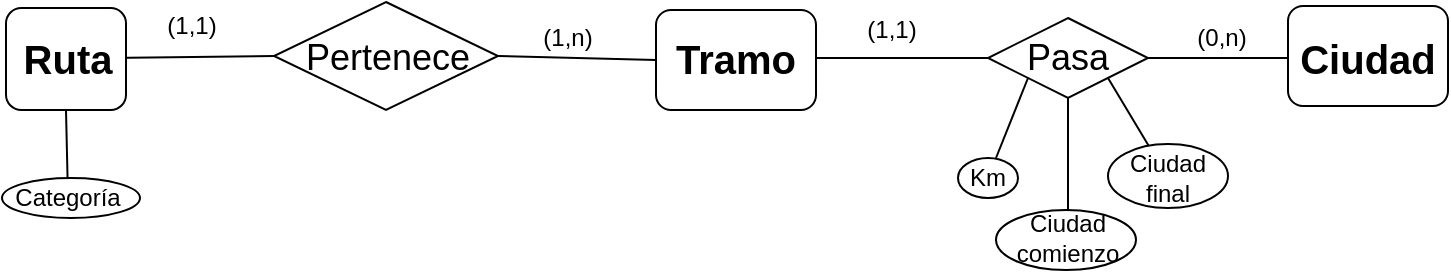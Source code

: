 <mxfile version="13.3.5" type="device"><diagram id="E5Rwv9cR2xJqbsRGArlS" name="Page-1"><mxGraphModel dx="868" dy="460" grid="1" gridSize="10" guides="1" tooltips="1" connect="1" arrows="1" fold="1" page="1" pageScale="1" pageWidth="827" pageHeight="1169" math="0" shadow="0"><root><mxCell id="0"/><mxCell id="1" parent="0"/><mxCell id="cqilok-R71-bFBYvoD_U-27" value="" style="endArrow=none;html=1;entryX=0.5;entryY=1;entryDx=0;entryDy=0;" edge="1" parent="1" source="cqilok-R71-bFBYvoD_U-8" target="cqilok-R71-bFBYvoD_U-11"><mxGeometry width="50" height="50" relative="1" as="geometry"><mxPoint x="150" y="390" as="sourcePoint"/><mxPoint x="200" y="340" as="targetPoint"/></mxGeometry></mxCell><mxCell id="cqilok-R71-bFBYvoD_U-26" value="" style="ellipse;whiteSpace=wrap;html=1;" vertex="1" parent="1"><mxGeometry x="47" y="300" width="69" height="20" as="geometry"/></mxCell><mxCell id="cqilok-R71-bFBYvoD_U-25" value="" style="endArrow=none;html=1;entryX=0;entryY=0.5;entryDx=0;entryDy=0;exitX=1;exitY=0.5;exitDx=0;exitDy=0;" edge="1" parent="1" source="cqilok-R71-bFBYvoD_U-4" target="cqilok-R71-bFBYvoD_U-12"><mxGeometry width="50" height="50" relative="1" as="geometry"><mxPoint x="390" y="260" as="sourcePoint"/><mxPoint x="440" y="210" as="targetPoint"/></mxGeometry></mxCell><mxCell id="cqilok-R71-bFBYvoD_U-24" value="" style="endArrow=none;html=1;entryX=0;entryY=0.5;entryDx=0;entryDy=0;exitX=1;exitY=0.5;exitDx=0;exitDy=0;" edge="1" parent="1" source="cqilok-R71-bFBYvoD_U-12" target="cqilok-R71-bFBYvoD_U-9"><mxGeometry width="50" height="50" relative="1" as="geometry"><mxPoint x="390" y="260" as="sourcePoint"/><mxPoint x="440" y="210" as="targetPoint"/></mxGeometry></mxCell><mxCell id="cqilok-R71-bFBYvoD_U-23" value="" style="endArrow=none;html=1;entryX=0;entryY=0.5;entryDx=0;entryDy=0;exitX=1;exitY=0.5;exitDx=0;exitDy=0;" edge="1" parent="1" source="cqilok-R71-bFBYvoD_U-2" target="cqilok-R71-bFBYvoD_U-13"><mxGeometry width="50" height="50" relative="1" as="geometry"><mxPoint x="390" y="260" as="sourcePoint"/><mxPoint x="440" y="210" as="targetPoint"/></mxGeometry></mxCell><mxCell id="cqilok-R71-bFBYvoD_U-22" value="" style="endArrow=none;html=1;entryX=1;entryY=0.5;entryDx=0;entryDy=0;exitX=0;exitY=0.5;exitDx=0;exitDy=0;" edge="1" parent="1" source="cqilok-R71-bFBYvoD_U-3" target="cqilok-R71-bFBYvoD_U-13"><mxGeometry width="50" height="50" relative="1" as="geometry"><mxPoint x="390" y="260" as="sourcePoint"/><mxPoint x="440" y="210" as="targetPoint"/></mxGeometry></mxCell><mxCell id="cqilok-R71-bFBYvoD_U-21" value="" style="endArrow=none;html=1;entryX=0;entryY=1;entryDx=0;entryDy=0;" edge="1" parent="1" source="cqilok-R71-bFBYvoD_U-7" target="cqilok-R71-bFBYvoD_U-13"><mxGeometry width="50" height="50" relative="1" as="geometry"><mxPoint x="390" y="260" as="sourcePoint"/><mxPoint x="440" y="210" as="targetPoint"/></mxGeometry></mxCell><mxCell id="cqilok-R71-bFBYvoD_U-20" value="" style="endArrow=none;html=1;entryX=1;entryY=1;entryDx=0;entryDy=0;" edge="1" parent="1" source="cqilok-R71-bFBYvoD_U-14" target="cqilok-R71-bFBYvoD_U-13"><mxGeometry width="50" height="50" relative="1" as="geometry"><mxPoint x="390" y="260" as="sourcePoint"/><mxPoint x="440" y="210" as="targetPoint"/></mxGeometry></mxCell><mxCell id="cqilok-R71-bFBYvoD_U-19" value="" style="endArrow=none;html=1;entryX=0.5;entryY=1;entryDx=0;entryDy=0;exitX=0.5;exitY=1;exitDx=0;exitDy=0;" edge="1" parent="1" source="cqilok-R71-bFBYvoD_U-15" target="cqilok-R71-bFBYvoD_U-13"><mxGeometry width="50" height="50" relative="1" as="geometry"><mxPoint x="390" y="260" as="sourcePoint"/><mxPoint x="440" y="210" as="targetPoint"/></mxGeometry></mxCell><mxCell id="cqilok-R71-bFBYvoD_U-18" value="" style="ellipse;whiteSpace=wrap;html=1;" vertex="1" parent="1"><mxGeometry x="600" y="283" width="60" height="32" as="geometry"/></mxCell><mxCell id="cqilok-R71-bFBYvoD_U-17" value="" style="ellipse;whiteSpace=wrap;html=1;" vertex="1" parent="1"><mxGeometry x="544" y="316" width="70" height="30" as="geometry"/></mxCell><mxCell id="cqilok-R71-bFBYvoD_U-16" value="" style="ellipse;whiteSpace=wrap;html=1;" vertex="1" parent="1"><mxGeometry x="525" y="290" width="30" height="20" as="geometry"/></mxCell><mxCell id="cqilok-R71-bFBYvoD_U-13" value="" style="rhombus;whiteSpace=wrap;html=1;" vertex="1" parent="1"><mxGeometry x="540" y="220" width="80" height="40" as="geometry"/></mxCell><mxCell id="cqilok-R71-bFBYvoD_U-12" value="" style="rhombus;whiteSpace=wrap;html=1;" vertex="1" parent="1"><mxGeometry x="183" y="212" width="112" height="54" as="geometry"/></mxCell><mxCell id="cqilok-R71-bFBYvoD_U-11" value="" style="rounded=1;whiteSpace=wrap;html=1;" vertex="1" parent="1"><mxGeometry x="49" y="215" width="60" height="51" as="geometry"/></mxCell><mxCell id="cqilok-R71-bFBYvoD_U-10" value="" style="rounded=1;whiteSpace=wrap;html=1;" vertex="1" parent="1"><mxGeometry x="690" y="214" width="80" height="50" as="geometry"/></mxCell><mxCell id="cqilok-R71-bFBYvoD_U-9" value="" style="rounded=1;whiteSpace=wrap;html=1;" vertex="1" parent="1"><mxGeometry x="374" y="216" width="80" height="50" as="geometry"/></mxCell><mxCell id="cqilok-R71-bFBYvoD_U-2" value="&lt;font style=&quot;font-size: 20px&quot;&gt;&lt;b&gt;Tramo&lt;/b&gt;&lt;/font&gt;" style="text;html=1;strokeColor=none;fillColor=none;align=center;verticalAlign=middle;whiteSpace=wrap;rounded=0;" vertex="1" parent="1"><mxGeometry x="394" y="230" width="40" height="20" as="geometry"/></mxCell><mxCell id="cqilok-R71-bFBYvoD_U-3" value="&lt;font style=&quot;font-size: 20px&quot;&gt;&lt;b&gt;Ciudad&lt;/b&gt;&lt;/font&gt;" style="text;html=1;strokeColor=none;fillColor=none;align=center;verticalAlign=middle;whiteSpace=wrap;rounded=0;" vertex="1" parent="1"><mxGeometry x="710" y="230" width="40" height="20" as="geometry"/></mxCell><mxCell id="cqilok-R71-bFBYvoD_U-4" value="&lt;font style=&quot;font-size: 20px&quot;&gt;&lt;b&gt;Ruta&lt;/b&gt;&lt;/font&gt;" style="text;html=1;strokeColor=none;fillColor=none;align=center;verticalAlign=middle;whiteSpace=wrap;rounded=0;" vertex="1" parent="1"><mxGeometry x="60" y="230" width="40" height="20" as="geometry"/></mxCell><mxCell id="cqilok-R71-bFBYvoD_U-5" value="&lt;font style=&quot;font-size: 18px&quot;&gt;Pasa&lt;/font&gt;" style="text;html=1;strokeColor=none;fillColor=none;align=center;verticalAlign=middle;whiteSpace=wrap;rounded=0;" vertex="1" parent="1"><mxGeometry x="560" y="230" width="40" height="20" as="geometry"/></mxCell><mxCell id="cqilok-R71-bFBYvoD_U-6" value="&lt;font style=&quot;font-size: 18px&quot;&gt;Pertenece&lt;/font&gt;" style="text;html=1;strokeColor=none;fillColor=none;align=center;verticalAlign=middle;whiteSpace=wrap;rounded=0;" vertex="1" parent="1"><mxGeometry x="220" y="230" width="40" height="20" as="geometry"/></mxCell><mxCell id="cqilok-R71-bFBYvoD_U-7" value="Km" style="text;html=1;strokeColor=none;fillColor=none;align=center;verticalAlign=middle;whiteSpace=wrap;rounded=0;" vertex="1" parent="1"><mxGeometry x="520" y="290" width="40" height="20" as="geometry"/></mxCell><mxCell id="cqilok-R71-bFBYvoD_U-8" value="Categoría" style="text;html=1;strokeColor=none;fillColor=none;align=center;verticalAlign=middle;whiteSpace=wrap;rounded=0;" vertex="1" parent="1"><mxGeometry x="60" y="300" width="40" height="20" as="geometry"/></mxCell><mxCell id="cqilok-R71-bFBYvoD_U-14" value="Ciudad final" style="text;html=1;strokeColor=none;fillColor=none;align=center;verticalAlign=middle;whiteSpace=wrap;rounded=0;" vertex="1" parent="1"><mxGeometry x="610" y="290" width="40" height="20" as="geometry"/></mxCell><mxCell id="cqilok-R71-bFBYvoD_U-15" value="Ciudad comienzo" style="text;html=1;strokeColor=none;fillColor=none;align=center;verticalAlign=middle;whiteSpace=wrap;rounded=0;" vertex="1" parent="1"><mxGeometry x="560" y="320" width="40" height="20" as="geometry"/></mxCell><mxCell id="cqilok-R71-bFBYvoD_U-28" value="(1,1)" style="text;html=1;strokeColor=none;fillColor=none;align=center;verticalAlign=middle;whiteSpace=wrap;rounded=0;" vertex="1" parent="1"><mxGeometry x="122" y="214" width="40" height="20" as="geometry"/></mxCell><mxCell id="cqilok-R71-bFBYvoD_U-29" value="(1,1)" style="text;html=1;strokeColor=none;fillColor=none;align=center;verticalAlign=middle;whiteSpace=wrap;rounded=0;" vertex="1" parent="1"><mxGeometry x="472" y="216" width="40" height="20" as="geometry"/></mxCell><mxCell id="cqilok-R71-bFBYvoD_U-31" value="(0,n)" style="text;html=1;strokeColor=none;fillColor=none;align=center;verticalAlign=middle;whiteSpace=wrap;rounded=0;" vertex="1" parent="1"><mxGeometry x="637" y="220" width="40" height="20" as="geometry"/></mxCell><mxCell id="cqilok-R71-bFBYvoD_U-32" value="(1,n)" style="text;html=1;strokeColor=none;fillColor=none;align=center;verticalAlign=middle;whiteSpace=wrap;rounded=0;" vertex="1" parent="1"><mxGeometry x="310" y="220" width="40" height="20" as="geometry"/></mxCell></root></mxGraphModel></diagram></mxfile>